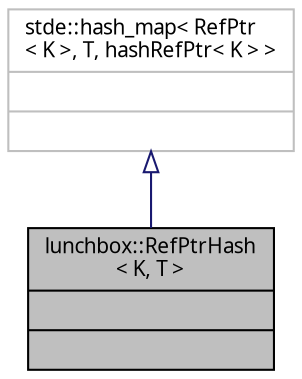 digraph "lunchbox::RefPtrHash&lt; K, T &gt;"
{
  edge [fontname="Sans",fontsize="10",labelfontname="Sans",labelfontsize="10"];
  node [fontname="Sans",fontsize="10",shape=record];
  Node1 [label="{lunchbox::RefPtrHash\l\< K, T \>\n||}",height=0.2,width=0.4,color="black", fillcolor="grey75", style="filled" fontcolor="black"];
  Node2 -> Node1 [dir="back",color="midnightblue",fontsize="10",style="solid",arrowtail="onormal",fontname="Sans"];
  Node2 [label="{stde::hash_map\< RefPtr\l\< K \>, T, hashRefPtr\< K \> \>\n||}",height=0.2,width=0.4,color="grey75", fillcolor="white", style="filled"];
}
